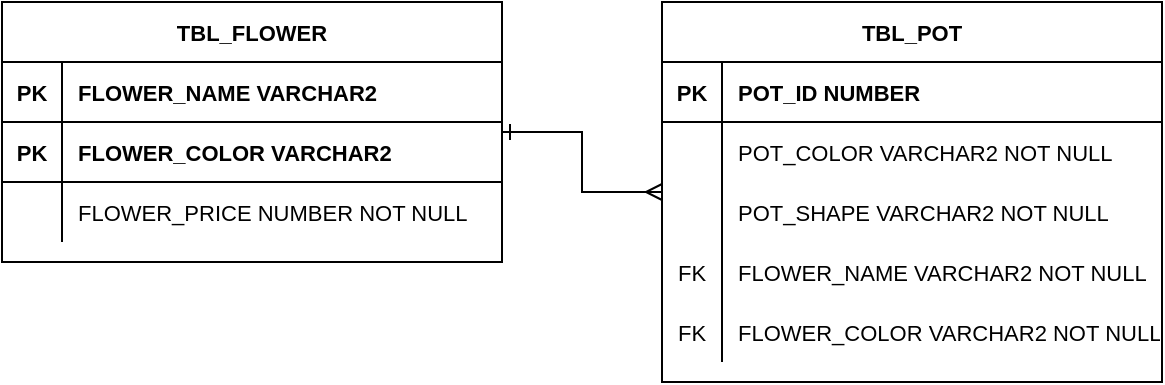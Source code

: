 <mxfile version="20.7.4" type="device"><diagram id="R2lEEEUBdFMjLlhIrx00" name="Page-1"><mxGraphModel dx="757" dy="586" grid="1" gridSize="10" guides="1" tooltips="1" connect="1" arrows="1" fold="1" page="1" pageScale="1" pageWidth="850" pageHeight="1100" math="0" shadow="0" extFonts="Permanent Marker^https://fonts.googleapis.com/css?family=Permanent+Marker"><root><mxCell id="0"/><mxCell id="1" parent="0"/><mxCell id="JV-n7bf3sXFc6fa314-x-17" value="" style="edgeStyle=orthogonalEdgeStyle;rounded=0;orthogonalLoop=1;jettySize=auto;html=1;fontSize=11;fontStyle=0;startArrow=ERone;startFill=0;endArrow=ERmany;endFill=0;" edge="1" parent="1" source="C-vyLk0tnHw3VtMMgP7b-23" target="JV-n7bf3sXFc6fa314-x-7"><mxGeometry relative="1" as="geometry"/></mxCell><mxCell id="C-vyLk0tnHw3VtMMgP7b-23" value="TBL_FLOWER" style="shape=table;startSize=30;container=1;collapsible=1;childLayout=tableLayout;fixedRows=1;rowLines=0;fontStyle=1;align=center;resizeLast=1;fontSize=11;swimlaneFillColor=none;strokeColor=default;fillColor=none;" parent="1" vertex="1"><mxGeometry x="70" y="120" width="250" height="130" as="geometry"/></mxCell><mxCell id="C-vyLk0tnHw3VtMMgP7b-24" value="" style="shape=partialRectangle;collapsible=0;dropTarget=0;pointerEvents=0;fillColor=none;points=[[0,0.5],[1,0.5]];portConstraint=eastwest;top=0;left=0;right=0;bottom=1;fontSize=11;" parent="C-vyLk0tnHw3VtMMgP7b-23" vertex="1"><mxGeometry y="30" width="250" height="30" as="geometry"/></mxCell><mxCell id="C-vyLk0tnHw3VtMMgP7b-25" value="PK" style="shape=partialRectangle;overflow=hidden;connectable=0;fillColor=none;top=0;left=0;bottom=0;right=0;fontStyle=1;fontSize=11;" parent="C-vyLk0tnHw3VtMMgP7b-24" vertex="1"><mxGeometry width="30" height="30" as="geometry"><mxRectangle width="30" height="30" as="alternateBounds"/></mxGeometry></mxCell><mxCell id="C-vyLk0tnHw3VtMMgP7b-26" value="FLOWER_NAME VARCHAR2" style="shape=partialRectangle;overflow=hidden;connectable=0;fillColor=none;top=0;left=0;bottom=0;right=0;align=left;spacingLeft=6;fontStyle=1;fontSize=11;" parent="C-vyLk0tnHw3VtMMgP7b-24" vertex="1"><mxGeometry x="30" width="220" height="30" as="geometry"><mxRectangle width="220" height="30" as="alternateBounds"/></mxGeometry></mxCell><mxCell id="JV-n7bf3sXFc6fa314-x-1" value="" style="shape=partialRectangle;collapsible=0;dropTarget=0;pointerEvents=0;fillColor=none;points=[[0,0.5],[1,0.5]];portConstraint=eastwest;top=0;left=0;right=0;bottom=1;fontSize=11;" vertex="1" parent="C-vyLk0tnHw3VtMMgP7b-23"><mxGeometry y="60" width="250" height="30" as="geometry"/></mxCell><mxCell id="JV-n7bf3sXFc6fa314-x-2" value="PK" style="shape=partialRectangle;overflow=hidden;connectable=0;fillColor=none;top=0;left=0;bottom=0;right=0;fontStyle=1;fontSize=11;" vertex="1" parent="JV-n7bf3sXFc6fa314-x-1"><mxGeometry width="30" height="30" as="geometry"><mxRectangle width="30" height="30" as="alternateBounds"/></mxGeometry></mxCell><mxCell id="JV-n7bf3sXFc6fa314-x-3" value="FLOWER_COLOR VARCHAR2" style="shape=partialRectangle;overflow=hidden;connectable=0;fillColor=none;top=0;left=0;bottom=0;right=0;align=left;spacingLeft=6;fontStyle=1;fontSize=11;" vertex="1" parent="JV-n7bf3sXFc6fa314-x-1"><mxGeometry x="30" width="220" height="30" as="geometry"><mxRectangle width="220" height="30" as="alternateBounds"/></mxGeometry></mxCell><mxCell id="C-vyLk0tnHw3VtMMgP7b-27" value="" style="shape=partialRectangle;collapsible=0;dropTarget=0;pointerEvents=0;fillColor=none;points=[[0,0.5],[1,0.5]];portConstraint=eastwest;top=0;left=0;right=0;bottom=0;fontSize=11;" parent="C-vyLk0tnHw3VtMMgP7b-23" vertex="1"><mxGeometry y="90" width="250" height="30" as="geometry"/></mxCell><mxCell id="C-vyLk0tnHw3VtMMgP7b-28" value="" style="shape=partialRectangle;overflow=hidden;connectable=0;fillColor=none;top=0;left=0;bottom=0;right=0;fontSize=11;" parent="C-vyLk0tnHw3VtMMgP7b-27" vertex="1"><mxGeometry width="30" height="30" as="geometry"><mxRectangle width="30" height="30" as="alternateBounds"/></mxGeometry></mxCell><mxCell id="C-vyLk0tnHw3VtMMgP7b-29" value="FLOWER_PRICE NUMBER NOT NULL" style="shape=partialRectangle;overflow=hidden;connectable=0;fillColor=none;top=0;left=0;bottom=0;right=0;align=left;spacingLeft=6;fontSize=11;fontStyle=0" parent="C-vyLk0tnHw3VtMMgP7b-27" vertex="1"><mxGeometry x="30" width="220" height="30" as="geometry"><mxRectangle width="220" height="30" as="alternateBounds"/></mxGeometry></mxCell><mxCell id="JV-n7bf3sXFc6fa314-x-7" value="TBL_POT" style="shape=table;startSize=30;container=1;collapsible=1;childLayout=tableLayout;fixedRows=1;rowLines=0;fontStyle=1;align=center;resizeLast=1;fontSize=11;" vertex="1" parent="1"><mxGeometry x="400" y="120" width="250" height="190" as="geometry"/></mxCell><mxCell id="JV-n7bf3sXFc6fa314-x-8" value="" style="shape=partialRectangle;collapsible=0;dropTarget=0;pointerEvents=0;fillColor=none;points=[[0,0.5],[1,0.5]];portConstraint=eastwest;top=0;left=0;right=0;bottom=1;fontSize=11;fontStyle=0" vertex="1" parent="JV-n7bf3sXFc6fa314-x-7"><mxGeometry y="30" width="250" height="30" as="geometry"/></mxCell><mxCell id="JV-n7bf3sXFc6fa314-x-9" value="PK" style="shape=partialRectangle;overflow=hidden;connectable=0;fillColor=none;top=0;left=0;bottom=0;right=0;fontStyle=1;fontSize=11;" vertex="1" parent="JV-n7bf3sXFc6fa314-x-8"><mxGeometry width="30" height="30" as="geometry"><mxRectangle width="30" height="30" as="alternateBounds"/></mxGeometry></mxCell><mxCell id="JV-n7bf3sXFc6fa314-x-10" value="POT_ID NUMBER" style="shape=partialRectangle;overflow=hidden;connectable=0;fillColor=none;top=0;left=0;bottom=0;right=0;align=left;spacingLeft=6;fontStyle=1;fontSize=11;" vertex="1" parent="JV-n7bf3sXFc6fa314-x-8"><mxGeometry x="30" width="220" height="30" as="geometry"><mxRectangle width="220" height="30" as="alternateBounds"/></mxGeometry></mxCell><mxCell id="JV-n7bf3sXFc6fa314-x-14" value="" style="shape=partialRectangle;collapsible=0;dropTarget=0;pointerEvents=0;fillColor=none;points=[[0,0.5],[1,0.5]];portConstraint=eastwest;top=0;left=0;right=0;bottom=0;fontSize=11;fontStyle=0" vertex="1" parent="JV-n7bf3sXFc6fa314-x-7"><mxGeometry y="60" width="250" height="30" as="geometry"/></mxCell><mxCell id="JV-n7bf3sXFc6fa314-x-15" value="" style="shape=partialRectangle;overflow=hidden;connectable=0;fillColor=none;top=0;left=0;bottom=0;right=0;fontSize=11;fontStyle=0" vertex="1" parent="JV-n7bf3sXFc6fa314-x-14"><mxGeometry width="30" height="30" as="geometry"><mxRectangle width="30" height="30" as="alternateBounds"/></mxGeometry></mxCell><mxCell id="JV-n7bf3sXFc6fa314-x-16" value="POT_COLOR VARCHAR2 NOT NULL" style="shape=partialRectangle;overflow=hidden;connectable=0;fillColor=none;top=0;left=0;bottom=0;right=0;align=left;spacingLeft=6;fontSize=11;fontStyle=0" vertex="1" parent="JV-n7bf3sXFc6fa314-x-14"><mxGeometry x="30" width="220" height="30" as="geometry"><mxRectangle width="220" height="30" as="alternateBounds"/></mxGeometry></mxCell><mxCell id="JV-n7bf3sXFc6fa314-x-21" value="" style="shape=partialRectangle;collapsible=0;dropTarget=0;pointerEvents=0;fillColor=none;points=[[0,0.5],[1,0.5]];portConstraint=eastwest;top=0;left=0;right=0;bottom=0;fontSize=11;fontStyle=0" vertex="1" parent="JV-n7bf3sXFc6fa314-x-7"><mxGeometry y="90" width="250" height="30" as="geometry"/></mxCell><mxCell id="JV-n7bf3sXFc6fa314-x-22" value="" style="shape=partialRectangle;overflow=hidden;connectable=0;fillColor=none;top=0;left=0;bottom=0;right=0;fontSize=11;fontStyle=0" vertex="1" parent="JV-n7bf3sXFc6fa314-x-21"><mxGeometry width="30" height="30" as="geometry"><mxRectangle width="30" height="30" as="alternateBounds"/></mxGeometry></mxCell><mxCell id="JV-n7bf3sXFc6fa314-x-23" value="POT_SHAPE VARCHAR2 NOT NULL" style="shape=partialRectangle;overflow=hidden;connectable=0;fillColor=none;top=0;left=0;bottom=0;right=0;align=left;spacingLeft=6;fontSize=11;fontStyle=0" vertex="1" parent="JV-n7bf3sXFc6fa314-x-21"><mxGeometry x="30" width="220" height="30" as="geometry"><mxRectangle width="220" height="30" as="alternateBounds"/></mxGeometry></mxCell><mxCell id="JV-n7bf3sXFc6fa314-x-24" value="" style="shape=partialRectangle;collapsible=0;dropTarget=0;pointerEvents=0;fillColor=none;points=[[0,0.5],[1,0.5]];portConstraint=eastwest;top=0;left=0;right=0;bottom=0;fontSize=11;fontStyle=0" vertex="1" parent="JV-n7bf3sXFc6fa314-x-7"><mxGeometry y="120" width="250" height="30" as="geometry"/></mxCell><mxCell id="JV-n7bf3sXFc6fa314-x-25" value="FK" style="shape=partialRectangle;overflow=hidden;connectable=0;fillColor=none;top=0;left=0;bottom=0;right=0;fontSize=11;fontStyle=0" vertex="1" parent="JV-n7bf3sXFc6fa314-x-24"><mxGeometry width="30" height="30" as="geometry"><mxRectangle width="30" height="30" as="alternateBounds"/></mxGeometry></mxCell><mxCell id="JV-n7bf3sXFc6fa314-x-26" value="FLOWER_NAME VARCHAR2 NOT NULL" style="shape=partialRectangle;overflow=hidden;connectable=0;fillColor=none;top=0;left=0;bottom=0;right=0;align=left;spacingLeft=6;fontSize=11;fontStyle=0" vertex="1" parent="JV-n7bf3sXFc6fa314-x-24"><mxGeometry x="30" width="220" height="30" as="geometry"><mxRectangle width="220" height="30" as="alternateBounds"/></mxGeometry></mxCell><mxCell id="JV-n7bf3sXFc6fa314-x-27" value="" style="shape=partialRectangle;collapsible=0;dropTarget=0;pointerEvents=0;fillColor=none;points=[[0,0.5],[1,0.5]];portConstraint=eastwest;top=0;left=0;right=0;bottom=0;fontSize=11;fontStyle=0" vertex="1" parent="JV-n7bf3sXFc6fa314-x-7"><mxGeometry y="150" width="250" height="30" as="geometry"/></mxCell><mxCell id="JV-n7bf3sXFc6fa314-x-28" value="FK" style="shape=partialRectangle;overflow=hidden;connectable=0;fillColor=none;top=0;left=0;bottom=0;right=0;fontSize=11;fontStyle=0" vertex="1" parent="JV-n7bf3sXFc6fa314-x-27"><mxGeometry width="30" height="30" as="geometry"><mxRectangle width="30" height="30" as="alternateBounds"/></mxGeometry></mxCell><mxCell id="JV-n7bf3sXFc6fa314-x-29" value="FLOWER_COLOR VARCHAR2 NOT NULL" style="shape=partialRectangle;overflow=hidden;connectable=0;fillColor=none;top=0;left=0;bottom=0;right=0;align=left;spacingLeft=6;fontSize=11;fontStyle=0" vertex="1" parent="JV-n7bf3sXFc6fa314-x-27"><mxGeometry x="30" width="220" height="30" as="geometry"><mxRectangle width="220" height="30" as="alternateBounds"/></mxGeometry></mxCell></root></mxGraphModel></diagram></mxfile>